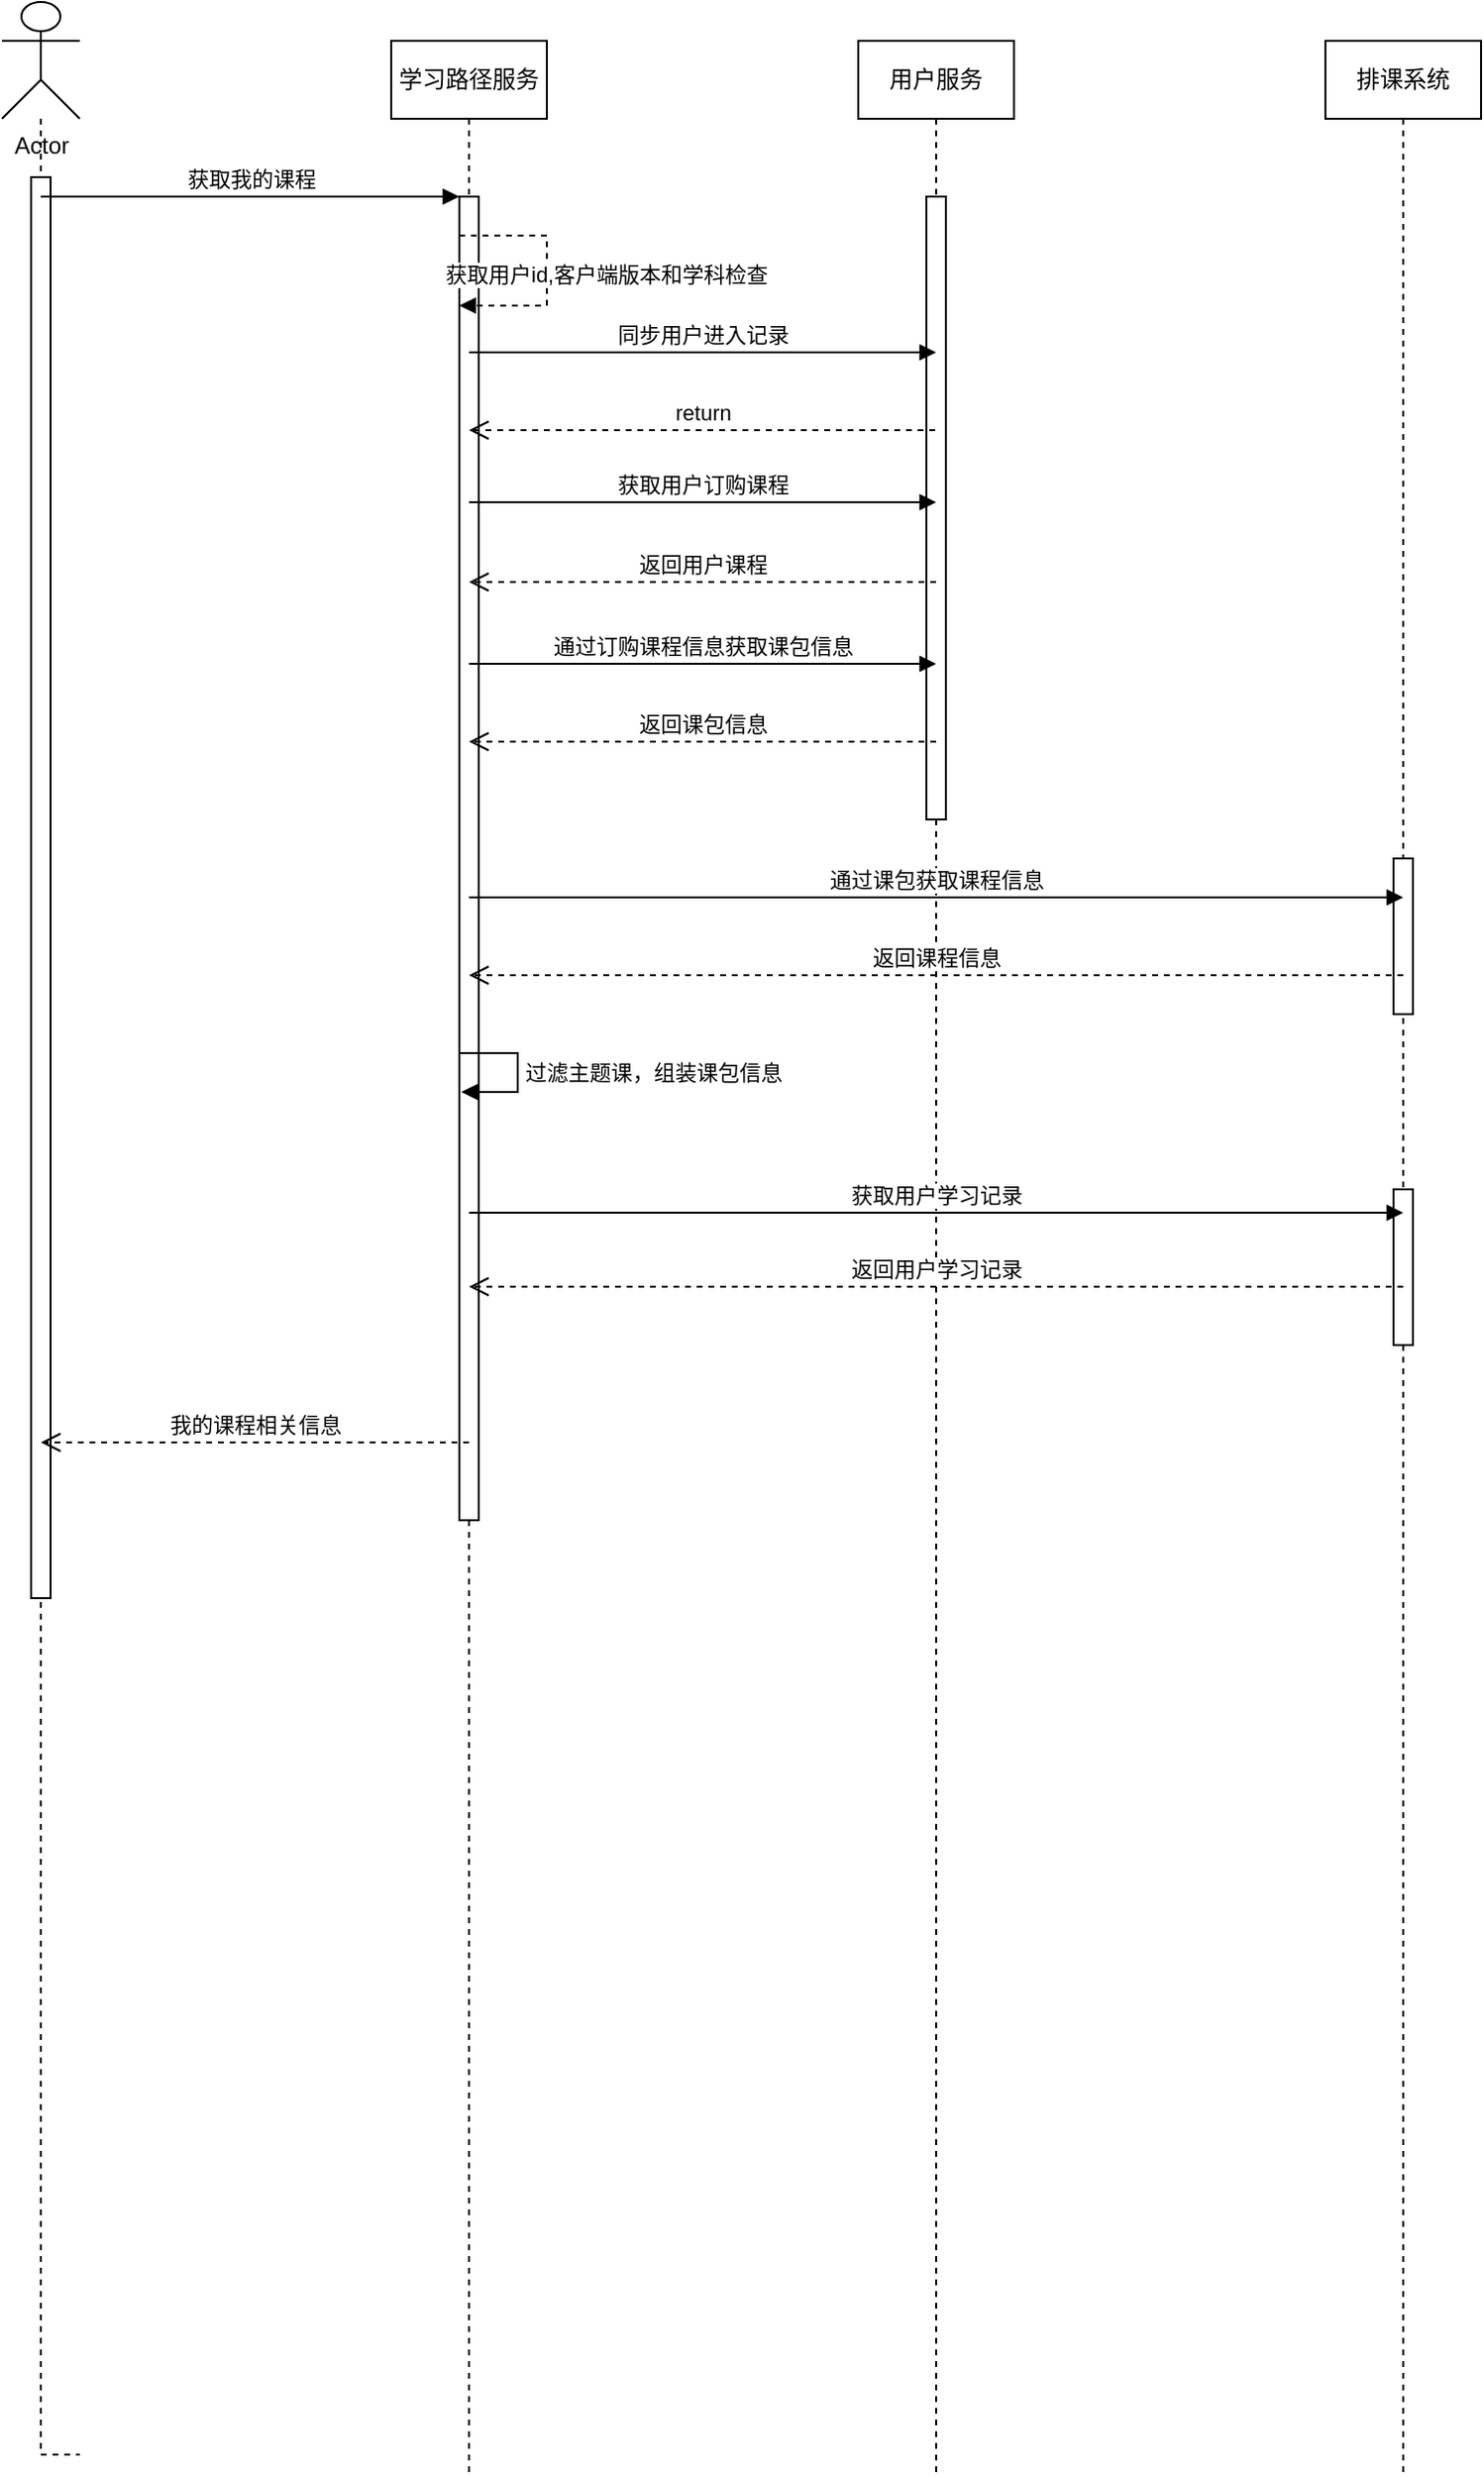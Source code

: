 <mxfile version="15.0.4" type="github">
  <diagram id="DZNZOSlrjOmHy_6pjqIU" name="第 1 页">
    <mxGraphModel dx="1426" dy="860" grid="1" gridSize="10" guides="1" tooltips="1" connect="1" arrows="1" fold="1" page="1" pageScale="1" pageWidth="3300" pageHeight="4681" math="0" shadow="0">
      <root>
        <mxCell id="0" />
        <mxCell id="1" parent="0" />
        <mxCell id="oOyvB2ZXRWYODoMXoCsp-5" style="edgeStyle=orthogonalEdgeStyle;rounded=0;orthogonalLoop=1;jettySize=auto;html=1;dashed=1;endArrow=none;endFill=0;" edge="1" parent="1" source="oOyvB2ZXRWYODoMXoCsp-4">
          <mxGeometry relative="1" as="geometry">
            <mxPoint x="120" y="1280" as="targetPoint" />
            <Array as="points">
              <mxPoint x="100" y="1280" />
            </Array>
          </mxGeometry>
        </mxCell>
        <mxCell id="oOyvB2ZXRWYODoMXoCsp-4" value="Actor" style="shape=umlActor;verticalLabelPosition=bottom;verticalAlign=top;html=1;" vertex="1" parent="1">
          <mxGeometry x="80" y="20" width="40" height="60" as="geometry" />
        </mxCell>
        <mxCell id="oOyvB2ZXRWYODoMXoCsp-6" value="学习路径服务" style="shape=umlLifeline;perimeter=lifelinePerimeter;whiteSpace=wrap;html=1;container=1;collapsible=0;recursiveResize=0;outlineConnect=0;" vertex="1" parent="1">
          <mxGeometry x="280" y="40" width="80" height="1250" as="geometry" />
        </mxCell>
        <mxCell id="oOyvB2ZXRWYODoMXoCsp-7" value="" style="html=1;points=[];perimeter=orthogonalPerimeter;" vertex="1" parent="oOyvB2ZXRWYODoMXoCsp-6">
          <mxGeometry x="35" y="80" width="10" height="680" as="geometry" />
        </mxCell>
        <mxCell id="oOyvB2ZXRWYODoMXoCsp-16" value="获取用户id,客户端版本和学科检查" style="edgeStyle=orthogonalEdgeStyle;html=1;align=left;spacingLeft=2;endArrow=block;rounded=0;dashed=1;" edge="1" parent="oOyvB2ZXRWYODoMXoCsp-6">
          <mxGeometry x="1" y="-20" relative="1" as="geometry">
            <mxPoint x="35" y="100" as="sourcePoint" />
            <Array as="points">
              <mxPoint x="80" y="100" />
              <mxPoint x="80" y="136" />
            </Array>
            <mxPoint x="35" y="136" as="targetPoint" />
            <mxPoint x="-11" y="4" as="offset" />
          </mxGeometry>
        </mxCell>
        <mxCell id="oOyvB2ZXRWYODoMXoCsp-43" value="过滤主题课，组装课包信息" style="edgeStyle=orthogonalEdgeStyle;html=1;align=left;spacingLeft=2;endArrow=block;rounded=0;" edge="1" parent="oOyvB2ZXRWYODoMXoCsp-6">
          <mxGeometry relative="1" as="geometry">
            <mxPoint x="35" y="520" as="sourcePoint" />
            <Array as="points">
              <mxPoint x="65" y="520" />
              <mxPoint x="65" y="540" />
            </Array>
            <mxPoint x="36" y="540" as="targetPoint" />
          </mxGeometry>
        </mxCell>
        <mxCell id="oOyvB2ZXRWYODoMXoCsp-10" value="" style="html=1;points=[];perimeter=orthogonalPerimeter;" vertex="1" parent="1">
          <mxGeometry x="95" y="110" width="10" height="730" as="geometry" />
        </mxCell>
        <mxCell id="oOyvB2ZXRWYODoMXoCsp-8" value="获取我的课程" style="html=1;verticalAlign=bottom;endArrow=block;entryX=0;entryY=0;" edge="1" target="oOyvB2ZXRWYODoMXoCsp-7" parent="1">
          <mxGeometry relative="1" as="geometry">
            <mxPoint x="100" y="120" as="sourcePoint" />
          </mxGeometry>
        </mxCell>
        <mxCell id="oOyvB2ZXRWYODoMXoCsp-11" value="用户服务" style="shape=umlLifeline;perimeter=lifelinePerimeter;whiteSpace=wrap;html=1;container=1;collapsible=0;recursiveResize=0;outlineConnect=0;" vertex="1" parent="1">
          <mxGeometry x="520" y="40" width="80" height="1250" as="geometry" />
        </mxCell>
        <mxCell id="oOyvB2ZXRWYODoMXoCsp-12" value="" style="html=1;points=[];perimeter=orthogonalPerimeter;" vertex="1" parent="oOyvB2ZXRWYODoMXoCsp-11">
          <mxGeometry x="35" y="80" width="10" height="320" as="geometry" />
        </mxCell>
        <mxCell id="oOyvB2ZXRWYODoMXoCsp-24" value="return" style="html=1;verticalAlign=bottom;endArrow=open;dashed=1;endSize=8;" edge="1" parent="1" source="oOyvB2ZXRWYODoMXoCsp-11">
          <mxGeometry relative="1" as="geometry">
            <mxPoint x="550" y="240" as="sourcePoint" />
            <mxPoint x="320" y="240" as="targetPoint" />
            <Array as="points">
              <mxPoint x="440" y="240" />
            </Array>
          </mxGeometry>
        </mxCell>
        <mxCell id="oOyvB2ZXRWYODoMXoCsp-23" value="同步用户进入记录" style="html=1;verticalAlign=bottom;endArrow=block;" edge="1" parent="1">
          <mxGeometry width="80" relative="1" as="geometry">
            <mxPoint x="320" y="200" as="sourcePoint" />
            <mxPoint x="560" y="200" as="targetPoint" />
            <Array as="points">
              <mxPoint x="440" y="200" />
            </Array>
          </mxGeometry>
        </mxCell>
        <mxCell id="oOyvB2ZXRWYODoMXoCsp-26" value="返回用户课程" style="html=1;verticalAlign=bottom;endArrow=open;dashed=1;endSize=8;" edge="1" parent="1" target="oOyvB2ZXRWYODoMXoCsp-6">
          <mxGeometry relative="1" as="geometry">
            <mxPoint x="560" y="318" as="sourcePoint" />
            <mxPoint x="330" y="360" as="targetPoint" />
          </mxGeometry>
        </mxCell>
        <mxCell id="oOyvB2ZXRWYODoMXoCsp-25" value="获取用户订购课程" style="html=1;verticalAlign=bottom;endArrow=block;" edge="1" parent="1" source="oOyvB2ZXRWYODoMXoCsp-6">
          <mxGeometry width="80" relative="1" as="geometry">
            <mxPoint x="330" y="320" as="sourcePoint" />
            <mxPoint x="560" y="277" as="targetPoint" />
          </mxGeometry>
        </mxCell>
        <mxCell id="oOyvB2ZXRWYODoMXoCsp-27" value="通过订购课程信息获取课包信息" style="html=1;verticalAlign=bottom;endArrow=block;" edge="1" parent="1">
          <mxGeometry width="80" relative="1" as="geometry">
            <mxPoint x="320" y="360" as="sourcePoint" />
            <mxPoint x="560" y="360" as="targetPoint" />
          </mxGeometry>
        </mxCell>
        <mxCell id="oOyvB2ZXRWYODoMXoCsp-28" value="返回课包信息" style="html=1;verticalAlign=bottom;endArrow=open;dashed=1;endSize=8;" edge="1" parent="1" target="oOyvB2ZXRWYODoMXoCsp-6">
          <mxGeometry relative="1" as="geometry">
            <mxPoint x="560" y="400" as="sourcePoint" />
            <mxPoint x="330" y="559" as="targetPoint" />
            <Array as="points">
              <mxPoint x="450" y="400" />
            </Array>
          </mxGeometry>
        </mxCell>
        <mxCell id="oOyvB2ZXRWYODoMXoCsp-29" value="排课系统" style="shape=umlLifeline;perimeter=lifelinePerimeter;whiteSpace=wrap;html=1;container=1;collapsible=0;recursiveResize=0;outlineConnect=0;" vertex="1" parent="1">
          <mxGeometry x="760" y="40" width="80" height="1250" as="geometry" />
        </mxCell>
        <mxCell id="oOyvB2ZXRWYODoMXoCsp-33" value="" style="html=1;points=[];perimeter=orthogonalPerimeter;" vertex="1" parent="oOyvB2ZXRWYODoMXoCsp-29">
          <mxGeometry x="35" y="420" width="10" height="80" as="geometry" />
        </mxCell>
        <mxCell id="oOyvB2ZXRWYODoMXoCsp-51" value="" style="html=1;points=[];perimeter=orthogonalPerimeter;" vertex="1" parent="oOyvB2ZXRWYODoMXoCsp-29">
          <mxGeometry x="35" y="590" width="10" height="80" as="geometry" />
        </mxCell>
        <mxCell id="oOyvB2ZXRWYODoMXoCsp-34" value="通过课包获取课程信息" style="html=1;verticalAlign=bottom;endArrow=block;" edge="1" parent="1" source="oOyvB2ZXRWYODoMXoCsp-6">
          <mxGeometry width="80" relative="1" as="geometry">
            <mxPoint x="660" y="480" as="sourcePoint" />
            <mxPoint x="800" y="480" as="targetPoint" />
          </mxGeometry>
        </mxCell>
        <mxCell id="oOyvB2ZXRWYODoMXoCsp-35" value="返回课程信息" style="html=1;verticalAlign=bottom;endArrow=open;dashed=1;endSize=8;" edge="1" parent="1" target="oOyvB2ZXRWYODoMXoCsp-6">
          <mxGeometry relative="1" as="geometry">
            <mxPoint x="800" y="520" as="sourcePoint" />
            <mxPoint x="720" y="520" as="targetPoint" />
          </mxGeometry>
        </mxCell>
        <mxCell id="oOyvB2ZXRWYODoMXoCsp-50" value="获取用户学习记录" style="html=1;verticalAlign=bottom;endArrow=block;" edge="1" parent="1">
          <mxGeometry width="80" relative="1" as="geometry">
            <mxPoint x="320" y="642" as="sourcePoint" />
            <mxPoint x="800" y="642" as="targetPoint" />
          </mxGeometry>
        </mxCell>
        <mxCell id="oOyvB2ZXRWYODoMXoCsp-53" value="返回用户学习记录" style="html=1;verticalAlign=bottom;endArrow=open;dashed=1;endSize=8;" edge="1" parent="1" target="oOyvB2ZXRWYODoMXoCsp-6">
          <mxGeometry relative="1" as="geometry">
            <mxPoint x="800" y="680" as="sourcePoint" />
            <mxPoint x="720" y="680" as="targetPoint" />
          </mxGeometry>
        </mxCell>
        <mxCell id="oOyvB2ZXRWYODoMXoCsp-54" value="我的课程相关信息" style="html=1;verticalAlign=bottom;endArrow=open;dashed=1;endSize=8;" edge="1" parent="1">
          <mxGeometry relative="1" as="geometry">
            <mxPoint x="320" y="760" as="sourcePoint" />
            <mxPoint x="100" y="760" as="targetPoint" />
          </mxGeometry>
        </mxCell>
      </root>
    </mxGraphModel>
  </diagram>
</mxfile>
